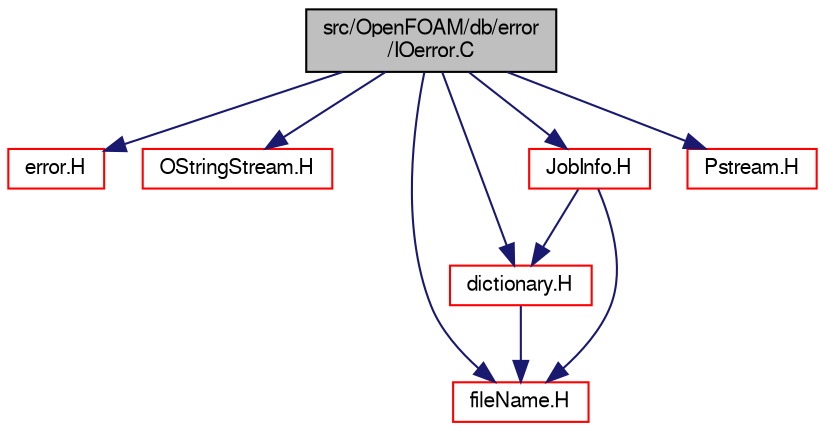 digraph "src/OpenFOAM/db/error/IOerror.C"
{
  bgcolor="transparent";
  edge [fontname="FreeSans",fontsize="10",labelfontname="FreeSans",labelfontsize="10"];
  node [fontname="FreeSans",fontsize="10",shape=record];
  Node0 [label="src/OpenFOAM/db/error\l/IOerror.C",height=0.2,width=0.4,color="black", fillcolor="grey75", style="filled", fontcolor="black"];
  Node0 -> Node1 [color="midnightblue",fontsize="10",style="solid",fontname="FreeSans"];
  Node1 [label="error.H",height=0.2,width=0.4,color="red",URL="$a08924.html"];
  Node0 -> Node38 [color="midnightblue",fontsize="10",style="solid",fontname="FreeSans"];
  Node38 [label="OStringStream.H",height=0.2,width=0.4,color="red",URL="$a09212.html"];
  Node0 -> Node31 [color="midnightblue",fontsize="10",style="solid",fontname="FreeSans"];
  Node31 [label="fileName.H",height=0.2,width=0.4,color="red",URL="$a12584.html"];
  Node0 -> Node40 [color="midnightblue",fontsize="10",style="solid",fontname="FreeSans"];
  Node40 [label="dictionary.H",height=0.2,width=0.4,color="red",URL="$a08804.html"];
  Node40 -> Node31 [color="midnightblue",fontsize="10",style="solid",fontname="FreeSans"];
  Node0 -> Node74 [color="midnightblue",fontsize="10",style="solid",fontname="FreeSans"];
  Node74 [label="JobInfo.H",height=0.2,width=0.4,color="red",URL="$a10274.html"];
  Node74 -> Node40 [color="midnightblue",fontsize="10",style="solid",fontname="FreeSans"];
  Node74 -> Node31 [color="midnightblue",fontsize="10",style="solid",fontname="FreeSans"];
  Node0 -> Node78 [color="midnightblue",fontsize="10",style="solid",fontname="FreeSans"];
  Node78 [label="Pstream.H",height=0.2,width=0.4,color="red",URL="$a09134.html"];
}
